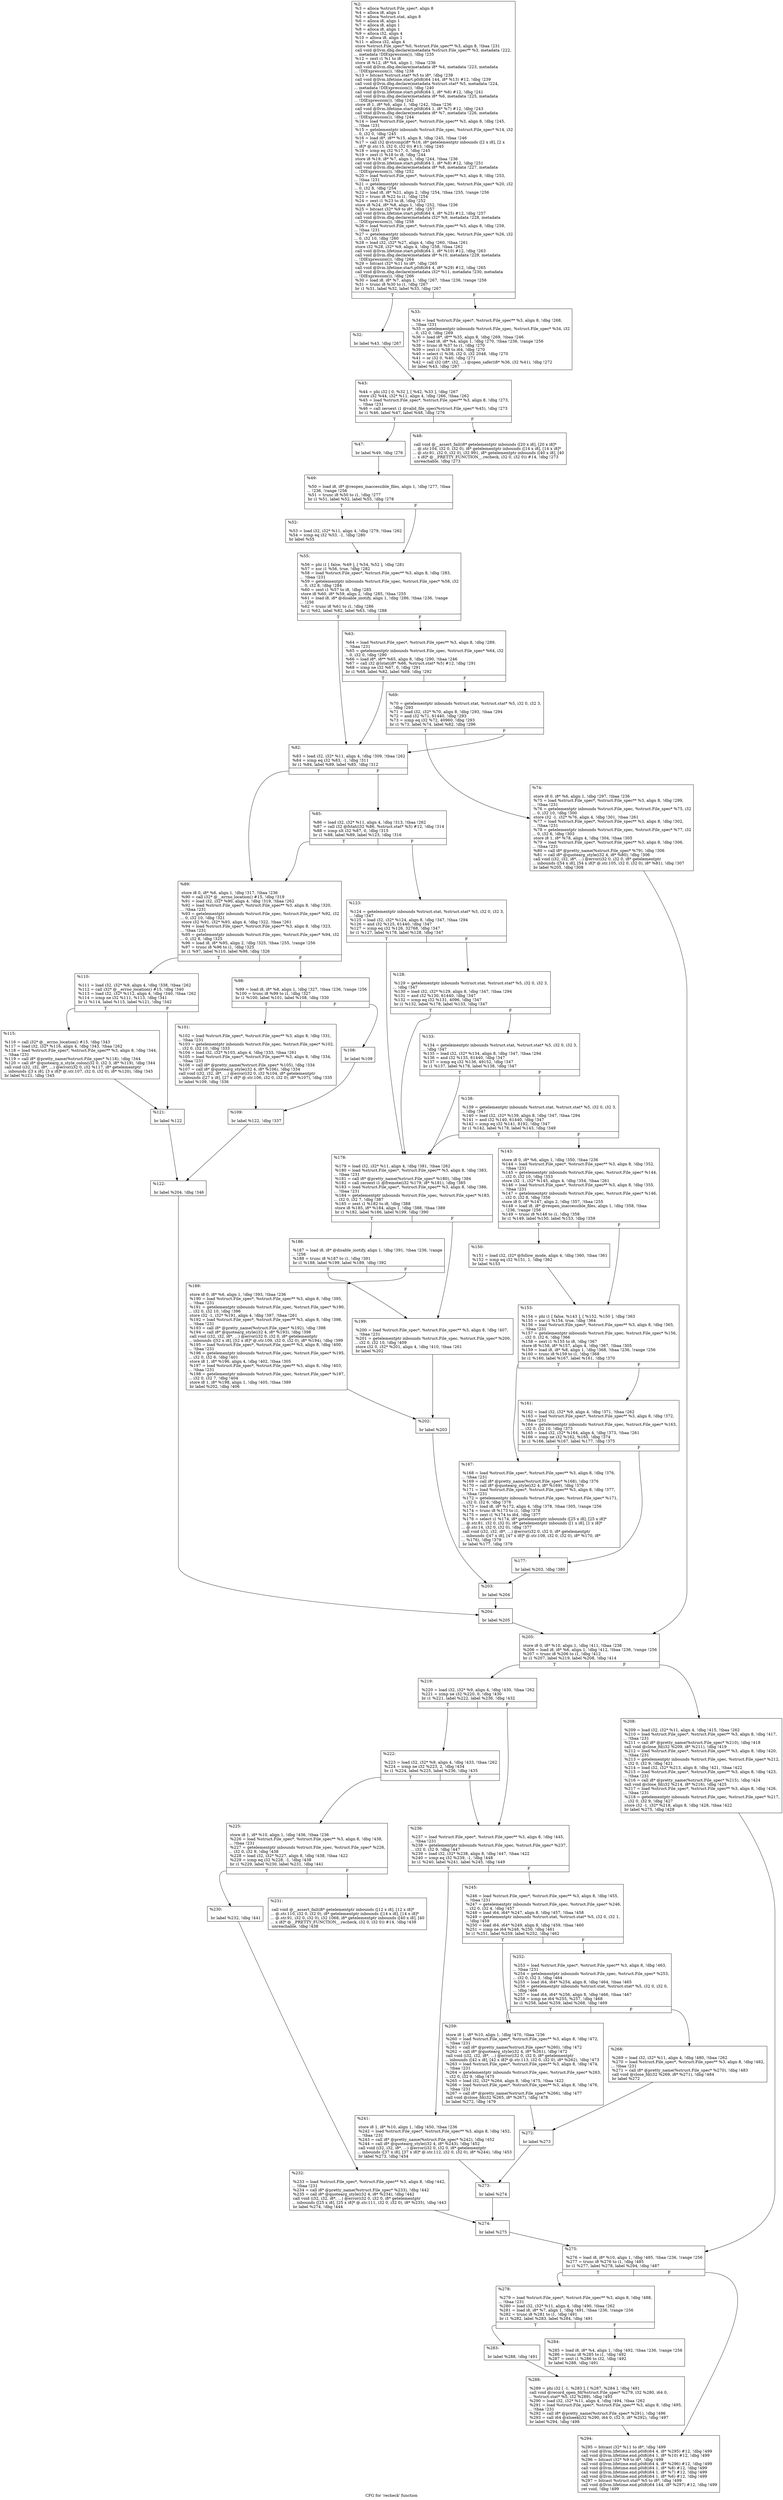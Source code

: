 digraph "CFG for 'recheck' function" {
	label="CFG for 'recheck' function";

	Node0x1423fb0 [shape=record,label="{%2:\l  %3 = alloca %struct.File_spec*, align 8\l  %4 = alloca i8, align 1\l  %5 = alloca %struct.stat, align 8\l  %6 = alloca i8, align 1\l  %7 = alloca i8, align 1\l  %8 = alloca i8, align 1\l  %9 = alloca i32, align 4\l  %10 = alloca i8, align 1\l  %11 = alloca i32, align 4\l  store %struct.File_spec* %0, %struct.File_spec** %3, align 8, !tbaa !231\l  call void @llvm.dbg.declare(metadata %struct.File_spec** %3, metadata !222,\l... metadata !DIExpression()), !dbg !235\l  %12 = zext i1 %1 to i8\l  store i8 %12, i8* %4, align 1, !tbaa !236\l  call void @llvm.dbg.declare(metadata i8* %4, metadata !223, metadata\l... !DIExpression()), !dbg !238\l  %13 = bitcast %struct.stat* %5 to i8*, !dbg !239\l  call void @llvm.lifetime.start.p0i8(i64 144, i8* %13) #12, !dbg !239\l  call void @llvm.dbg.declare(metadata %struct.stat* %5, metadata !224,\l... metadata !DIExpression()), !dbg !240\l  call void @llvm.lifetime.start.p0i8(i64 1, i8* %6) #12, !dbg !241\l  call void @llvm.dbg.declare(metadata i8* %6, metadata !225, metadata\l... !DIExpression()), !dbg !242\l  store i8 1, i8* %6, align 1, !dbg !242, !tbaa !236\l  call void @llvm.lifetime.start.p0i8(i64 1, i8* %7) #12, !dbg !243\l  call void @llvm.dbg.declare(metadata i8* %7, metadata !226, metadata\l... !DIExpression()), !dbg !244\l  %14 = load %struct.File_spec*, %struct.File_spec** %3, align 8, !dbg !245,\l... !tbaa !231\l  %15 = getelementptr inbounds %struct.File_spec, %struct.File_spec* %14, i32\l... 0, i32 0, !dbg !245\l  %16 = load i8*, i8** %15, align 8, !dbg !245, !tbaa !246\l  %17 = call i32 @strcmp(i8* %16, i8* getelementptr inbounds ([2 x i8], [2 x\l... i8]* @.str.15, i32 0, i32 0)) #13, !dbg !245\l  %18 = icmp eq i32 %17, 0, !dbg !245\l  %19 = zext i1 %18 to i8, !dbg !244\l  store i8 %19, i8* %7, align 1, !dbg !244, !tbaa !236\l  call void @llvm.lifetime.start.p0i8(i64 1, i8* %8) #12, !dbg !251\l  call void @llvm.dbg.declare(metadata i8* %8, metadata !227, metadata\l... !DIExpression()), !dbg !252\l  %20 = load %struct.File_spec*, %struct.File_spec** %3, align 8, !dbg !253,\l... !tbaa !231\l  %21 = getelementptr inbounds %struct.File_spec, %struct.File_spec* %20, i32\l... 0, i32 8, !dbg !254\l  %22 = load i8, i8* %21, align 2, !dbg !254, !tbaa !255, !range !256\l  %23 = trunc i8 %22 to i1, !dbg !254\l  %24 = zext i1 %23 to i8, !dbg !252\l  store i8 %24, i8* %8, align 1, !dbg !252, !tbaa !236\l  %25 = bitcast i32* %9 to i8*, !dbg !257\l  call void @llvm.lifetime.start.p0i8(i64 4, i8* %25) #12, !dbg !257\l  call void @llvm.dbg.declare(metadata i32* %9, metadata !228, metadata\l... !DIExpression()), !dbg !258\l  %26 = load %struct.File_spec*, %struct.File_spec** %3, align 8, !dbg !259,\l... !tbaa !231\l  %27 = getelementptr inbounds %struct.File_spec, %struct.File_spec* %26, i32\l... 0, i32 10, !dbg !260\l  %28 = load i32, i32* %27, align 4, !dbg !260, !tbaa !261\l  store i32 %28, i32* %9, align 4, !dbg !258, !tbaa !262\l  call void @llvm.lifetime.start.p0i8(i64 1, i8* %10) #12, !dbg !263\l  call void @llvm.dbg.declare(metadata i8* %10, metadata !229, metadata\l... !DIExpression()), !dbg !264\l  %29 = bitcast i32* %11 to i8*, !dbg !265\l  call void @llvm.lifetime.start.p0i8(i64 4, i8* %29) #12, !dbg !265\l  call void @llvm.dbg.declare(metadata i32* %11, metadata !230, metadata\l... !DIExpression()), !dbg !266\l  %30 = load i8, i8* %7, align 1, !dbg !267, !tbaa !236, !range !256\l  %31 = trunc i8 %30 to i1, !dbg !267\l  br i1 %31, label %32, label %33, !dbg !267\l|{<s0>T|<s1>F}}"];
	Node0x1423fb0:s0 -> Node0x1425ae0;
	Node0x1423fb0:s1 -> Node0x14ab0d0;
	Node0x1425ae0 [shape=record,label="{%32:\l\l  br label %43, !dbg !267\l}"];
	Node0x1425ae0 -> Node0x14ab120;
	Node0x14ab0d0 [shape=record,label="{%33:\l\l  %34 = load %struct.File_spec*, %struct.File_spec** %3, align 8, !dbg !268,\l... !tbaa !231\l  %35 = getelementptr inbounds %struct.File_spec, %struct.File_spec* %34, i32\l... 0, i32 0, !dbg !269\l  %36 = load i8*, i8** %35, align 8, !dbg !269, !tbaa !246\l  %37 = load i8, i8* %4, align 1, !dbg !270, !tbaa !236, !range !256\l  %38 = trunc i8 %37 to i1, !dbg !270\l  %39 = zext i1 %38 to i64, !dbg !270\l  %40 = select i1 %38, i32 0, i32 2048, !dbg !270\l  %41 = or i32 0, %40, !dbg !271\l  %42 = call i32 (i8*, i32, ...) @open_safer(i8* %36, i32 %41), !dbg !272\l  br label %43, !dbg !267\l}"];
	Node0x14ab0d0 -> Node0x14ab120;
	Node0x14ab120 [shape=record,label="{%43:\l\l  %44 = phi i32 [ 0, %32 ], [ %42, %33 ], !dbg !267\l  store i32 %44, i32* %11, align 4, !dbg !266, !tbaa !262\l  %45 = load %struct.File_spec*, %struct.File_spec** %3, align 8, !dbg !273,\l... !tbaa !231\l  %46 = call zeroext i1 @valid_file_spec(%struct.File_spec* %45), !dbg !273\l  br i1 %46, label %47, label %48, !dbg !276\l|{<s0>T|<s1>F}}"];
	Node0x14ab120:s0 -> Node0x14ab170;
	Node0x14ab120:s1 -> Node0x14ab1c0;
	Node0x14ab170 [shape=record,label="{%47:\l\l  br label %49, !dbg !276\l}"];
	Node0x14ab170 -> Node0x14ab210;
	Node0x14ab1c0 [shape=record,label="{%48:\l\l  call void @__assert_fail(i8* getelementptr inbounds ([20 x i8], [20 x i8]*\l... @.str.104, i32 0, i32 0), i8* getelementptr inbounds ([14 x i8], [14 x i8]*\l... @.str.91, i32 0, i32 0), i32 991, i8* getelementptr inbounds ([40 x i8], [40\l... x i8]* @__PRETTY_FUNCTION__.recheck, i32 0, i32 0)) #14, !dbg !273\l  unreachable, !dbg !273\l}"];
	Node0x14ab210 [shape=record,label="{%49:\l\l  %50 = load i8, i8* @reopen_inaccessible_files, align 1, !dbg !277, !tbaa\l... !236, !range !256\l  %51 = trunc i8 %50 to i1, !dbg !277\l  br i1 %51, label %52, label %55, !dbg !278\l|{<s0>T|<s1>F}}"];
	Node0x14ab210:s0 -> Node0x14ab260;
	Node0x14ab210:s1 -> Node0x14ab2b0;
	Node0x14ab260 [shape=record,label="{%52:\l\l  %53 = load i32, i32* %11, align 4, !dbg !279, !tbaa !262\l  %54 = icmp eq i32 %53, -1, !dbg !280\l  br label %55\l}"];
	Node0x14ab260 -> Node0x14ab2b0;
	Node0x14ab2b0 [shape=record,label="{%55:\l\l  %56 = phi i1 [ false, %49 ], [ %54, %52 ], !dbg !281\l  %57 = xor i1 %56, true, !dbg !282\l  %58 = load %struct.File_spec*, %struct.File_spec** %3, align 8, !dbg !283,\l... !tbaa !231\l  %59 = getelementptr inbounds %struct.File_spec, %struct.File_spec* %58, i32\l... 0, i32 8, !dbg !284\l  %60 = zext i1 %57 to i8, !dbg !285\l  store i8 %60, i8* %59, align 2, !dbg !285, !tbaa !255\l  %61 = load i8, i8* @disable_inotify, align 1, !dbg !286, !tbaa !236, !range\l... !256\l  %62 = trunc i8 %61 to i1, !dbg !286\l  br i1 %62, label %82, label %63, !dbg !288\l|{<s0>T|<s1>F}}"];
	Node0x14ab2b0:s0 -> Node0x14ab3f0;
	Node0x14ab2b0:s1 -> Node0x14ab300;
	Node0x14ab300 [shape=record,label="{%63:\l\l  %64 = load %struct.File_spec*, %struct.File_spec** %3, align 8, !dbg !289,\l... !tbaa !231\l  %65 = getelementptr inbounds %struct.File_spec, %struct.File_spec* %64, i32\l... 0, i32 0, !dbg !290\l  %66 = load i8*, i8** %65, align 8, !dbg !290, !tbaa !246\l  %67 = call i32 @lstat(i8* %66, %struct.stat* %5) #12, !dbg !291\l  %68 = icmp ne i32 %67, 0, !dbg !291\l  br i1 %68, label %82, label %69, !dbg !292\l|{<s0>T|<s1>F}}"];
	Node0x14ab300:s0 -> Node0x14ab3f0;
	Node0x14ab300:s1 -> Node0x14ab350;
	Node0x14ab350 [shape=record,label="{%69:\l\l  %70 = getelementptr inbounds %struct.stat, %struct.stat* %5, i32 0, i32 3,\l... !dbg !293\l  %71 = load i32, i32* %70, align 8, !dbg !293, !tbaa !294\l  %72 = and i32 %71, 61440, !dbg !293\l  %73 = icmp eq i32 %72, 40960, !dbg !293\l  br i1 %73, label %74, label %82, !dbg !296\l|{<s0>T|<s1>F}}"];
	Node0x14ab350:s0 -> Node0x14ab3a0;
	Node0x14ab350:s1 -> Node0x14ab3f0;
	Node0x14ab3a0 [shape=record,label="{%74:\l\l  store i8 0, i8* %6, align 1, !dbg !297, !tbaa !236\l  %75 = load %struct.File_spec*, %struct.File_spec** %3, align 8, !dbg !299,\l... !tbaa !231\l  %76 = getelementptr inbounds %struct.File_spec, %struct.File_spec* %75, i32\l... 0, i32 10, !dbg !300\l  store i32 -1, i32* %76, align 4, !dbg !301, !tbaa !261\l  %77 = load %struct.File_spec*, %struct.File_spec** %3, align 8, !dbg !302,\l... !tbaa !231\l  %78 = getelementptr inbounds %struct.File_spec, %struct.File_spec* %77, i32\l... 0, i32 6, !dbg !303\l  store i8 1, i8* %78, align 4, !dbg !304, !tbaa !305\l  %79 = load %struct.File_spec*, %struct.File_spec** %3, align 8, !dbg !306,\l... !tbaa !231\l  %80 = call i8* @pretty_name(%struct.File_spec* %79), !dbg !306\l  %81 = call i8* @quotearg_style(i32 4, i8* %80), !dbg !306\l  call void (i32, i32, i8*, ...) @error(i32 0, i32 0, i8* getelementptr\l... inbounds ([54 x i8], [54 x i8]* @.str.105, i32 0, i32 0), i8* %81), !dbg !307\l  br label %205, !dbg !308\l}"];
	Node0x14ab3a0 -> Node0x14abcb0;
	Node0x14ab3f0 [shape=record,label="{%82:\l\l  %83 = load i32, i32* %11, align 4, !dbg !309, !tbaa !262\l  %84 = icmp eq i32 %83, -1, !dbg !311\l  br i1 %84, label %89, label %85, !dbg !312\l|{<s0>T|<s1>F}}"];
	Node0x14ab3f0:s0 -> Node0x14ab490;
	Node0x14ab3f0:s1 -> Node0x14ab440;
	Node0x14ab440 [shape=record,label="{%85:\l\l  %86 = load i32, i32* %11, align 4, !dbg !313, !tbaa !262\l  %87 = call i32 @fstat(i32 %86, %struct.stat* %5) #12, !dbg !314\l  %88 = icmp slt i32 %87, 0, !dbg !315\l  br i1 %88, label %89, label %123, !dbg !316\l|{<s0>T|<s1>F}}"];
	Node0x14ab440:s0 -> Node0x14ab490;
	Node0x14ab440:s1 -> Node0x14ab760;
	Node0x14ab490 [shape=record,label="{%89:\l\l  store i8 0, i8* %6, align 1, !dbg !317, !tbaa !236\l  %90 = call i32* @__errno_location() #15, !dbg !319\l  %91 = load i32, i32* %90, align 4, !dbg !319, !tbaa !262\l  %92 = load %struct.File_spec*, %struct.File_spec** %3, align 8, !dbg !320,\l... !tbaa !231\l  %93 = getelementptr inbounds %struct.File_spec, %struct.File_spec* %92, i32\l... 0, i32 10, !dbg !321\l  store i32 %91, i32* %93, align 4, !dbg !322, !tbaa !261\l  %94 = load %struct.File_spec*, %struct.File_spec** %3, align 8, !dbg !323,\l... !tbaa !231\l  %95 = getelementptr inbounds %struct.File_spec, %struct.File_spec* %94, i32\l... 0, i32 8, !dbg !325\l  %96 = load i8, i8* %95, align 2, !dbg !325, !tbaa !255, !range !256\l  %97 = trunc i8 %96 to i1, !dbg !325\l  br i1 %97, label %110, label %98, !dbg !326\l|{<s0>T|<s1>F}}"];
	Node0x14ab490:s0 -> Node0x14ab620;
	Node0x14ab490:s1 -> Node0x14ab4e0;
	Node0x14ab4e0 [shape=record,label="{%98:\l\l  %99 = load i8, i8* %8, align 1, !dbg !327, !tbaa !236, !range !256\l  %100 = trunc i8 %99 to i1, !dbg !327\l  br i1 %100, label %101, label %108, !dbg !330\l|{<s0>T|<s1>F}}"];
	Node0x14ab4e0:s0 -> Node0x14ab530;
	Node0x14ab4e0:s1 -> Node0x14ab580;
	Node0x14ab530 [shape=record,label="{%101:\l\l  %102 = load %struct.File_spec*, %struct.File_spec** %3, align 8, !dbg !331,\l... !tbaa !231\l  %103 = getelementptr inbounds %struct.File_spec, %struct.File_spec* %102,\l... i32 0, i32 10, !dbg !333\l  %104 = load i32, i32* %103, align 4, !dbg !333, !tbaa !261\l  %105 = load %struct.File_spec*, %struct.File_spec** %3, align 8, !dbg !334,\l... !tbaa !231\l  %106 = call i8* @pretty_name(%struct.File_spec* %105), !dbg !334\l  %107 = call i8* @quotearg_style(i32 4, i8* %106), !dbg !334\l  call void (i32, i32, i8*, ...) @error(i32 0, i32 %104, i8* getelementptr\l... inbounds ([27 x i8], [27 x i8]* @.str.106, i32 0, i32 0), i8* %107), !dbg !335\l  br label %109, !dbg !336\l}"];
	Node0x14ab530 -> Node0x14ab5d0;
	Node0x14ab580 [shape=record,label="{%108:\l\l  br label %109\l}"];
	Node0x14ab580 -> Node0x14ab5d0;
	Node0x14ab5d0 [shape=record,label="{%109:\l\l  br label %122, !dbg !337\l}"];
	Node0x14ab5d0 -> Node0x14ab710;
	Node0x14ab620 [shape=record,label="{%110:\l\l  %111 = load i32, i32* %9, align 4, !dbg !338, !tbaa !262\l  %112 = call i32* @__errno_location() #15, !dbg !340\l  %113 = load i32, i32* %112, align 4, !dbg !340, !tbaa !262\l  %114 = icmp ne i32 %111, %113, !dbg !341\l  br i1 %114, label %115, label %121, !dbg !342\l|{<s0>T|<s1>F}}"];
	Node0x14ab620:s0 -> Node0x14ab670;
	Node0x14ab620:s1 -> Node0x14ab6c0;
	Node0x14ab670 [shape=record,label="{%115:\l\l  %116 = call i32* @__errno_location() #15, !dbg !343\l  %117 = load i32, i32* %116, align 4, !dbg !343, !tbaa !262\l  %118 = load %struct.File_spec*, %struct.File_spec** %3, align 8, !dbg !344,\l... !tbaa !231\l  %119 = call i8* @pretty_name(%struct.File_spec* %118), !dbg !344\l  %120 = call i8* @quotearg_n_style_colon(i32 0, i32 3, i8* %119), !dbg !344\l  call void (i32, i32, i8*, ...) @error(i32 0, i32 %117, i8* getelementptr\l... inbounds ([3 x i8], [3 x i8]* @.str.107, i32 0, i32 0), i8* %120), !dbg !345\l  br label %121, !dbg !345\l}"];
	Node0x14ab670 -> Node0x14ab6c0;
	Node0x14ab6c0 [shape=record,label="{%121:\l\l  br label %122\l}"];
	Node0x14ab6c0 -> Node0x14ab710;
	Node0x14ab710 [shape=record,label="{%122:\l\l  br label %204, !dbg !346\l}"];
	Node0x14ab710 -> Node0x14abc60;
	Node0x14ab760 [shape=record,label="{%123:\l\l  %124 = getelementptr inbounds %struct.stat, %struct.stat* %5, i32 0, i32 3,\l... !dbg !347\l  %125 = load i32, i32* %124, align 8, !dbg !347, !tbaa !294\l  %126 = and i32 %125, 61440, !dbg !347\l  %127 = icmp eq i32 %126, 32768, !dbg !347\l  br i1 %127, label %178, label %128, !dbg !347\l|{<s0>T|<s1>F}}"];
	Node0x14ab760:s0 -> Node0x14aba80;
	Node0x14ab760:s1 -> Node0x14ab7b0;
	Node0x14ab7b0 [shape=record,label="{%128:\l\l  %129 = getelementptr inbounds %struct.stat, %struct.stat* %5, i32 0, i32 3,\l... !dbg !347\l  %130 = load i32, i32* %129, align 8, !dbg !347, !tbaa !294\l  %131 = and i32 %130, 61440, !dbg !347\l  %132 = icmp eq i32 %131, 4096, !dbg !347\l  br i1 %132, label %178, label %133, !dbg !347\l|{<s0>T|<s1>F}}"];
	Node0x14ab7b0:s0 -> Node0x14aba80;
	Node0x14ab7b0:s1 -> Node0x14ab800;
	Node0x14ab800 [shape=record,label="{%133:\l\l  %134 = getelementptr inbounds %struct.stat, %struct.stat* %5, i32 0, i32 3,\l... !dbg !347\l  %135 = load i32, i32* %134, align 8, !dbg !347, !tbaa !294\l  %136 = and i32 %135, 61440, !dbg !347\l  %137 = icmp eq i32 %136, 49152, !dbg !347\l  br i1 %137, label %178, label %138, !dbg !347\l|{<s0>T|<s1>F}}"];
	Node0x14ab800:s0 -> Node0x14aba80;
	Node0x14ab800:s1 -> Node0x14ab850;
	Node0x14ab850 [shape=record,label="{%138:\l\l  %139 = getelementptr inbounds %struct.stat, %struct.stat* %5, i32 0, i32 3,\l... !dbg !347\l  %140 = load i32, i32* %139, align 8, !dbg !347, !tbaa !294\l  %141 = and i32 %140, 61440, !dbg !347\l  %142 = icmp eq i32 %141, 8192, !dbg !347\l  br i1 %142, label %178, label %143, !dbg !349\l|{<s0>T|<s1>F}}"];
	Node0x14ab850:s0 -> Node0x14aba80;
	Node0x14ab850:s1 -> Node0x14ab8a0;
	Node0x14ab8a0 [shape=record,label="{%143:\l\l  store i8 0, i8* %6, align 1, !dbg !350, !tbaa !236\l  %144 = load %struct.File_spec*, %struct.File_spec** %3, align 8, !dbg !352,\l... !tbaa !231\l  %145 = getelementptr inbounds %struct.File_spec, %struct.File_spec* %144,\l... i32 0, i32 10, !dbg !353\l  store i32 -1, i32* %145, align 4, !dbg !354, !tbaa !261\l  %146 = load %struct.File_spec*, %struct.File_spec** %3, align 8, !dbg !355,\l... !tbaa !231\l  %147 = getelementptr inbounds %struct.File_spec, %struct.File_spec* %146,\l... i32 0, i32 8, !dbg !356\l  store i8 0, i8* %147, align 2, !dbg !357, !tbaa !255\l  %148 = load i8, i8* @reopen_inaccessible_files, align 1, !dbg !358, !tbaa\l... !236, !range !256\l  %149 = trunc i8 %148 to i1, !dbg !358\l  br i1 %149, label %150, label %153, !dbg !359\l|{<s0>T|<s1>F}}"];
	Node0x14ab8a0:s0 -> Node0x14ab8f0;
	Node0x14ab8a0:s1 -> Node0x14ab940;
	Node0x14ab8f0 [shape=record,label="{%150:\l\l  %151 = load i32, i32* @follow_mode, align 4, !dbg !360, !tbaa !361\l  %152 = icmp eq i32 %151, 1, !dbg !362\l  br label %153\l}"];
	Node0x14ab8f0 -> Node0x14ab940;
	Node0x14ab940 [shape=record,label="{%153:\l\l  %154 = phi i1 [ false, %143 ], [ %152, %150 ], !dbg !363\l  %155 = xor i1 %154, true, !dbg !364\l  %156 = load %struct.File_spec*, %struct.File_spec** %3, align 8, !dbg !365,\l... !tbaa !231\l  %157 = getelementptr inbounds %struct.File_spec, %struct.File_spec* %156,\l... i32 0, i32 6, !dbg !366\l  %158 = zext i1 %155 to i8, !dbg !367\l  store i8 %158, i8* %157, align 4, !dbg !367, !tbaa !305\l  %159 = load i8, i8* %8, align 1, !dbg !368, !tbaa !236, !range !256\l  %160 = trunc i8 %159 to i1, !dbg !368\l  br i1 %160, label %167, label %161, !dbg !370\l|{<s0>T|<s1>F}}"];
	Node0x14ab940:s0 -> Node0x14ab9e0;
	Node0x14ab940:s1 -> Node0x14ab990;
	Node0x14ab990 [shape=record,label="{%161:\l\l  %162 = load i32, i32* %9, align 4, !dbg !371, !tbaa !262\l  %163 = load %struct.File_spec*, %struct.File_spec** %3, align 8, !dbg !372,\l... !tbaa !231\l  %164 = getelementptr inbounds %struct.File_spec, %struct.File_spec* %163,\l... i32 0, i32 10, !dbg !373\l  %165 = load i32, i32* %164, align 4, !dbg !373, !tbaa !261\l  %166 = icmp ne i32 %162, %165, !dbg !374\l  br i1 %166, label %167, label %177, !dbg !375\l|{<s0>T|<s1>F}}"];
	Node0x14ab990:s0 -> Node0x14ab9e0;
	Node0x14ab990:s1 -> Node0x14aba30;
	Node0x14ab9e0 [shape=record,label="{%167:\l\l  %168 = load %struct.File_spec*, %struct.File_spec** %3, align 8, !dbg !376,\l... !tbaa !231\l  %169 = call i8* @pretty_name(%struct.File_spec* %168), !dbg !376\l  %170 = call i8* @quotearg_style(i32 4, i8* %169), !dbg !376\l  %171 = load %struct.File_spec*, %struct.File_spec** %3, align 8, !dbg !377,\l... !tbaa !231\l  %172 = getelementptr inbounds %struct.File_spec, %struct.File_spec* %171,\l... i32 0, i32 6, !dbg !378\l  %173 = load i8, i8* %172, align 4, !dbg !378, !tbaa !305, !range !256\l  %174 = trunc i8 %173 to i1, !dbg !378\l  %175 = zext i1 %174 to i64, !dbg !377\l  %176 = select i1 %174, i8* getelementptr inbounds ([25 x i8], [25 x i8]*\l... @.str.81, i32 0, i32 0), i8* getelementptr inbounds ([1 x i8], [1 x i8]*\l... @.str.14, i32 0, i32 0), !dbg !377\l  call void (i32, i32, i8*, ...) @error(i32 0, i32 0, i8* getelementptr\l... inbounds ([47 x i8], [47 x i8]* @.str.108, i32 0, i32 0), i8* %170, i8*\l... %176), !dbg !379\l  br label %177, !dbg !379\l}"];
	Node0x14ab9e0 -> Node0x14aba30;
	Node0x14aba30 [shape=record,label="{%177:\l\l  br label %203, !dbg !380\l}"];
	Node0x14aba30 -> Node0x14abc10;
	Node0x14aba80 [shape=record,label="{%178:\l\l  %179 = load i32, i32* %11, align 4, !dbg !381, !tbaa !262\l  %180 = load %struct.File_spec*, %struct.File_spec** %3, align 8, !dbg !383,\l... !tbaa !231\l  %181 = call i8* @pretty_name(%struct.File_spec* %180), !dbg !384\l  %182 = call zeroext i1 @fremote(i32 %179, i8* %181), !dbg !385\l  %183 = load %struct.File_spec*, %struct.File_spec** %3, align 8, !dbg !386,\l... !tbaa !231\l  %184 = getelementptr inbounds %struct.File_spec, %struct.File_spec* %183,\l... i32 0, i32 7, !dbg !387\l  %185 = zext i1 %182 to i8, !dbg !388\l  store i8 %185, i8* %184, align 1, !dbg !388, !tbaa !389\l  br i1 %182, label %186, label %199, !dbg !390\l|{<s0>T|<s1>F}}"];
	Node0x14aba80:s0 -> Node0x14abad0;
	Node0x14aba80:s1 -> Node0x14abb70;
	Node0x14abad0 [shape=record,label="{%186:\l\l  %187 = load i8, i8* @disable_inotify, align 1, !dbg !391, !tbaa !236, !range\l... !256\l  %188 = trunc i8 %187 to i1, !dbg !391\l  br i1 %188, label %199, label %189, !dbg !392\l|{<s0>T|<s1>F}}"];
	Node0x14abad0:s0 -> Node0x14abb70;
	Node0x14abad0:s1 -> Node0x14abb20;
	Node0x14abb20 [shape=record,label="{%189:\l\l  store i8 0, i8* %6, align 1, !dbg !393, !tbaa !236\l  %190 = load %struct.File_spec*, %struct.File_spec** %3, align 8, !dbg !395,\l... !tbaa !231\l  %191 = getelementptr inbounds %struct.File_spec, %struct.File_spec* %190,\l... i32 0, i32 10, !dbg !396\l  store i32 -1, i32* %191, align 4, !dbg !397, !tbaa !261\l  %192 = load %struct.File_spec*, %struct.File_spec** %3, align 8, !dbg !398,\l... !tbaa !231\l  %193 = call i8* @pretty_name(%struct.File_spec* %192), !dbg !398\l  %194 = call i8* @quotearg_style(i32 4, i8* %193), !dbg !398\l  call void (i32, i32, i8*, ...) @error(i32 0, i32 0, i8* getelementptr\l... inbounds ([52 x i8], [52 x i8]* @.str.109, i32 0, i32 0), i8* %194), !dbg !399\l  %195 = load %struct.File_spec*, %struct.File_spec** %3, align 8, !dbg !400,\l... !tbaa !231\l  %196 = getelementptr inbounds %struct.File_spec, %struct.File_spec* %195,\l... i32 0, i32 6, !dbg !401\l  store i8 1, i8* %196, align 4, !dbg !402, !tbaa !305\l  %197 = load %struct.File_spec*, %struct.File_spec** %3, align 8, !dbg !403,\l... !tbaa !231\l  %198 = getelementptr inbounds %struct.File_spec, %struct.File_spec* %197,\l... i32 0, i32 7, !dbg !404\l  store i8 1, i8* %198, align 1, !dbg !405, !tbaa !389\l  br label %202, !dbg !406\l}"];
	Node0x14abb20 -> Node0x14abbc0;
	Node0x14abb70 [shape=record,label="{%199:\l\l  %200 = load %struct.File_spec*, %struct.File_spec** %3, align 8, !dbg !407,\l... !tbaa !231\l  %201 = getelementptr inbounds %struct.File_spec, %struct.File_spec* %200,\l... i32 0, i32 10, !dbg !409\l  store i32 0, i32* %201, align 4, !dbg !410, !tbaa !261\l  br label %202\l}"];
	Node0x14abb70 -> Node0x14abbc0;
	Node0x14abbc0 [shape=record,label="{%202:\l\l  br label %203\l}"];
	Node0x14abbc0 -> Node0x14abc10;
	Node0x14abc10 [shape=record,label="{%203:\l\l  br label %204\l}"];
	Node0x14abc10 -> Node0x14abc60;
	Node0x14abc60 [shape=record,label="{%204:\l\l  br label %205\l}"];
	Node0x14abc60 -> Node0x14abcb0;
	Node0x14abcb0 [shape=record,label="{%205:\l\l  store i8 0, i8* %10, align 1, !dbg !411, !tbaa !236\l  %206 = load i8, i8* %6, align 1, !dbg !412, !tbaa !236, !range !256\l  %207 = trunc i8 %206 to i1, !dbg !412\l  br i1 %207, label %219, label %208, !dbg !414\l|{<s0>T|<s1>F}}"];
	Node0x14abcb0:s0 -> Node0x14abd50;
	Node0x14abcb0:s1 -> Node0x14abd00;
	Node0x14abd00 [shape=record,label="{%208:\l\l  %209 = load i32, i32* %11, align 4, !dbg !415, !tbaa !262\l  %210 = load %struct.File_spec*, %struct.File_spec** %3, align 8, !dbg !417,\l... !tbaa !231\l  %211 = call i8* @pretty_name(%struct.File_spec* %210), !dbg !418\l  call void @close_fd(i32 %209, i8* %211), !dbg !419\l  %212 = load %struct.File_spec*, %struct.File_spec** %3, align 8, !dbg !420,\l... !tbaa !231\l  %213 = getelementptr inbounds %struct.File_spec, %struct.File_spec* %212,\l... i32 0, i32 9, !dbg !421\l  %214 = load i32, i32* %213, align 8, !dbg !421, !tbaa !422\l  %215 = load %struct.File_spec*, %struct.File_spec** %3, align 8, !dbg !423,\l... !tbaa !231\l  %216 = call i8* @pretty_name(%struct.File_spec* %215), !dbg !424\l  call void @close_fd(i32 %214, i8* %216), !dbg !425\l  %217 = load %struct.File_spec*, %struct.File_spec** %3, align 8, !dbg !426,\l... !tbaa !231\l  %218 = getelementptr inbounds %struct.File_spec, %struct.File_spec* %217,\l... i32 0, i32 9, !dbg !427\l  store i32 -1, i32* %218, align 8, !dbg !428, !tbaa !422\l  br label %275, !dbg !429\l}"];
	Node0x14abd00 -> Node0x14ac200;
	Node0x14abd50 [shape=record,label="{%219:\l\l  %220 = load i32, i32* %9, align 4, !dbg !430, !tbaa !262\l  %221 = icmp ne i32 %220, 0, !dbg !430\l  br i1 %221, label %222, label %236, !dbg !432\l|{<s0>T|<s1>F}}"];
	Node0x14abd50:s0 -> Node0x14abda0;
	Node0x14abd50:s1 -> Node0x14abf30;
	Node0x14abda0 [shape=record,label="{%222:\l\l  %223 = load i32, i32* %9, align 4, !dbg !433, !tbaa !262\l  %224 = icmp ne i32 %223, 2, !dbg !434\l  br i1 %224, label %225, label %236, !dbg !435\l|{<s0>T|<s1>F}}"];
	Node0x14abda0:s0 -> Node0x14abdf0;
	Node0x14abda0:s1 -> Node0x14abf30;
	Node0x14abdf0 [shape=record,label="{%225:\l\l  store i8 1, i8* %10, align 1, !dbg !436, !tbaa !236\l  %226 = load %struct.File_spec*, %struct.File_spec** %3, align 8, !dbg !438,\l... !tbaa !231\l  %227 = getelementptr inbounds %struct.File_spec, %struct.File_spec* %226,\l... i32 0, i32 9, !dbg !438\l  %228 = load i32, i32* %227, align 8, !dbg !438, !tbaa !422\l  %229 = icmp eq i32 %228, -1, !dbg !438\l  br i1 %229, label %230, label %231, !dbg !441\l|{<s0>T|<s1>F}}"];
	Node0x14abdf0:s0 -> Node0x14abe40;
	Node0x14abdf0:s1 -> Node0x14abe90;
	Node0x14abe40 [shape=record,label="{%230:\l\l  br label %232, !dbg !441\l}"];
	Node0x14abe40 -> Node0x14abee0;
	Node0x14abe90 [shape=record,label="{%231:\l\l  call void @__assert_fail(i8* getelementptr inbounds ([12 x i8], [12 x i8]*\l... @.str.110, i32 0, i32 0), i8* getelementptr inbounds ([14 x i8], [14 x i8]*\l... @.str.91, i32 0, i32 0), i32 1068, i8* getelementptr inbounds ([40 x i8], [40\l... x i8]* @__PRETTY_FUNCTION__.recheck, i32 0, i32 0)) #14, !dbg !438\l  unreachable, !dbg !438\l}"];
	Node0x14abee0 [shape=record,label="{%232:\l\l  %233 = load %struct.File_spec*, %struct.File_spec** %3, align 8, !dbg !442,\l... !tbaa !231\l  %234 = call i8* @pretty_name(%struct.File_spec* %233), !dbg !442\l  %235 = call i8* @quotearg_style(i32 4, i8* %234), !dbg !442\l  call void (i32, i32, i8*, ...) @error(i32 0, i32 0, i8* getelementptr\l... inbounds ([25 x i8], [25 x i8]* @.str.111, i32 0, i32 0), i8* %235), !dbg !443\l  br label %274, !dbg !444\l}"];
	Node0x14abee0 -> Node0x14ac1b0;
	Node0x14abf30 [shape=record,label="{%236:\l\l  %237 = load %struct.File_spec*, %struct.File_spec** %3, align 8, !dbg !445,\l... !tbaa !231\l  %238 = getelementptr inbounds %struct.File_spec, %struct.File_spec* %237,\l... i32 0, i32 9, !dbg !447\l  %239 = load i32, i32* %238, align 8, !dbg !447, !tbaa !422\l  %240 = icmp eq i32 %239, -1, !dbg !448\l  br i1 %240, label %241, label %245, !dbg !449\l|{<s0>T|<s1>F}}"];
	Node0x14abf30:s0 -> Node0x14abf80;
	Node0x14abf30:s1 -> Node0x14abfd0;
	Node0x14abf80 [shape=record,label="{%241:\l\l  store i8 1, i8* %10, align 1, !dbg !450, !tbaa !236\l  %242 = load %struct.File_spec*, %struct.File_spec** %3, align 8, !dbg !452,\l... !tbaa !231\l  %243 = call i8* @pretty_name(%struct.File_spec* %242), !dbg !452\l  %244 = call i8* @quotearg_style(i32 4, i8* %243), !dbg !452\l  call void (i32, i32, i8*, ...) @error(i32 0, i32 0, i8* getelementptr\l... inbounds ([37 x i8], [37 x i8]* @.str.112, i32 0, i32 0), i8* %244), !dbg !453\l  br label %273, !dbg !454\l}"];
	Node0x14abf80 -> Node0x14ac160;
	Node0x14abfd0 [shape=record,label="{%245:\l\l  %246 = load %struct.File_spec*, %struct.File_spec** %3, align 8, !dbg !455,\l... !tbaa !231\l  %247 = getelementptr inbounds %struct.File_spec, %struct.File_spec* %246,\l... i32 0, i32 4, !dbg !457\l  %248 = load i64, i64* %247, align 8, !dbg !457, !tbaa !458\l  %249 = getelementptr inbounds %struct.stat, %struct.stat* %5, i32 0, i32 1,\l... !dbg !459\l  %250 = load i64, i64* %249, align 8, !dbg !459, !tbaa !460\l  %251 = icmp ne i64 %248, %250, !dbg !461\l  br i1 %251, label %259, label %252, !dbg !462\l|{<s0>T|<s1>F}}"];
	Node0x14abfd0:s0 -> Node0x14ac070;
	Node0x14abfd0:s1 -> Node0x14ac020;
	Node0x14ac020 [shape=record,label="{%252:\l\l  %253 = load %struct.File_spec*, %struct.File_spec** %3, align 8, !dbg !463,\l... !tbaa !231\l  %254 = getelementptr inbounds %struct.File_spec, %struct.File_spec* %253,\l... i32 0, i32 3, !dbg !464\l  %255 = load i64, i64* %254, align 8, !dbg !464, !tbaa !465\l  %256 = getelementptr inbounds %struct.stat, %struct.stat* %5, i32 0, i32 0,\l... !dbg !466\l  %257 = load i64, i64* %256, align 8, !dbg !466, !tbaa !467\l  %258 = icmp ne i64 %255, %257, !dbg !468\l  br i1 %258, label %259, label %268, !dbg !469\l|{<s0>T|<s1>F}}"];
	Node0x14ac020:s0 -> Node0x14ac070;
	Node0x14ac020:s1 -> Node0x14ac0c0;
	Node0x14ac070 [shape=record,label="{%259:\l\l  store i8 1, i8* %10, align 1, !dbg !470, !tbaa !236\l  %260 = load %struct.File_spec*, %struct.File_spec** %3, align 8, !dbg !472,\l... !tbaa !231\l  %261 = call i8* @pretty_name(%struct.File_spec* %260), !dbg !472\l  %262 = call i8* @quotearg_style(i32 4, i8* %261), !dbg !472\l  call void (i32, i32, i8*, ...) @error(i32 0, i32 0, i8* getelementptr\l... inbounds ([42 x i8], [42 x i8]* @.str.113, i32 0, i32 0), i8* %262), !dbg !473\l  %263 = load %struct.File_spec*, %struct.File_spec** %3, align 8, !dbg !474,\l... !tbaa !231\l  %264 = getelementptr inbounds %struct.File_spec, %struct.File_spec* %263,\l... i32 0, i32 9, !dbg !475\l  %265 = load i32, i32* %264, align 8, !dbg !475, !tbaa !422\l  %266 = load %struct.File_spec*, %struct.File_spec** %3, align 8, !dbg !476,\l... !tbaa !231\l  %267 = call i8* @pretty_name(%struct.File_spec* %266), !dbg !477\l  call void @close_fd(i32 %265, i8* %267), !dbg !478\l  br label %272, !dbg !479\l}"];
	Node0x14ac070 -> Node0x14ac110;
	Node0x14ac0c0 [shape=record,label="{%268:\l\l  %269 = load i32, i32* %11, align 4, !dbg !480, !tbaa !262\l  %270 = load %struct.File_spec*, %struct.File_spec** %3, align 8, !dbg !482,\l... !tbaa !231\l  %271 = call i8* @pretty_name(%struct.File_spec* %270), !dbg !483\l  call void @close_fd(i32 %269, i8* %271), !dbg !484\l  br label %272\l}"];
	Node0x14ac0c0 -> Node0x14ac110;
	Node0x14ac110 [shape=record,label="{%272:\l\l  br label %273\l}"];
	Node0x14ac110 -> Node0x14ac160;
	Node0x14ac160 [shape=record,label="{%273:\l\l  br label %274\l}"];
	Node0x14ac160 -> Node0x14ac1b0;
	Node0x14ac1b0 [shape=record,label="{%274:\l\l  br label %275\l}"];
	Node0x14ac1b0 -> Node0x14ac200;
	Node0x14ac200 [shape=record,label="{%275:\l\l  %276 = load i8, i8* %10, align 1, !dbg !485, !tbaa !236, !range !256\l  %277 = trunc i8 %276 to i1, !dbg !485\l  br i1 %277, label %278, label %294, !dbg !487\l|{<s0>T|<s1>F}}"];
	Node0x14ac200:s0 -> Node0x14ac250;
	Node0x14ac200:s1 -> Node0x14ac390;
	Node0x14ac250 [shape=record,label="{%278:\l\l  %279 = load %struct.File_spec*, %struct.File_spec** %3, align 8, !dbg !488,\l... !tbaa !231\l  %280 = load i32, i32* %11, align 4, !dbg !490, !tbaa !262\l  %281 = load i8, i8* %7, align 1, !dbg !491, !tbaa !236, !range !256\l  %282 = trunc i8 %281 to i1, !dbg !491\l  br i1 %282, label %283, label %284, !dbg !491\l|{<s0>T|<s1>F}}"];
	Node0x14ac250:s0 -> Node0x14ac2a0;
	Node0x14ac250:s1 -> Node0x14ac2f0;
	Node0x14ac2a0 [shape=record,label="{%283:\l\l  br label %288, !dbg !491\l}"];
	Node0x14ac2a0 -> Node0x14ac340;
	Node0x14ac2f0 [shape=record,label="{%284:\l\l  %285 = load i8, i8* %4, align 1, !dbg !492, !tbaa !236, !range !256\l  %286 = trunc i8 %285 to i1, !dbg !492\l  %287 = zext i1 %286 to i32, !dbg !492\l  br label %288, !dbg !491\l}"];
	Node0x14ac2f0 -> Node0x14ac340;
	Node0x14ac340 [shape=record,label="{%288:\l\l  %289 = phi i32 [ -1, %283 ], [ %287, %284 ], !dbg !491\l  call void @record_open_fd(%struct.File_spec* %279, i32 %280, i64 0,\l... %struct.stat* %5, i32 %289), !dbg !493\l  %290 = load i32, i32* %11, align 4, !dbg !494, !tbaa !262\l  %291 = load %struct.File_spec*, %struct.File_spec** %3, align 8, !dbg !495,\l... !tbaa !231\l  %292 = call i8* @pretty_name(%struct.File_spec* %291), !dbg !496\l  %293 = call i64 @xlseek(i32 %290, i64 0, i32 0, i8* %292), !dbg !497\l  br label %294, !dbg !498\l}"];
	Node0x14ac340 -> Node0x14ac390;
	Node0x14ac390 [shape=record,label="{%294:\l\l  %295 = bitcast i32* %11 to i8*, !dbg !499\l  call void @llvm.lifetime.end.p0i8(i64 4, i8* %295) #12, !dbg !499\l  call void @llvm.lifetime.end.p0i8(i64 1, i8* %10) #12, !dbg !499\l  %296 = bitcast i32* %9 to i8*, !dbg !499\l  call void @llvm.lifetime.end.p0i8(i64 4, i8* %296) #12, !dbg !499\l  call void @llvm.lifetime.end.p0i8(i64 1, i8* %8) #12, !dbg !499\l  call void @llvm.lifetime.end.p0i8(i64 1, i8* %7) #12, !dbg !499\l  call void @llvm.lifetime.end.p0i8(i64 1, i8* %6) #12, !dbg !499\l  %297 = bitcast %struct.stat* %5 to i8*, !dbg !499\l  call void @llvm.lifetime.end.p0i8(i64 144, i8* %297) #12, !dbg !499\l  ret void, !dbg !499\l}"];
}
